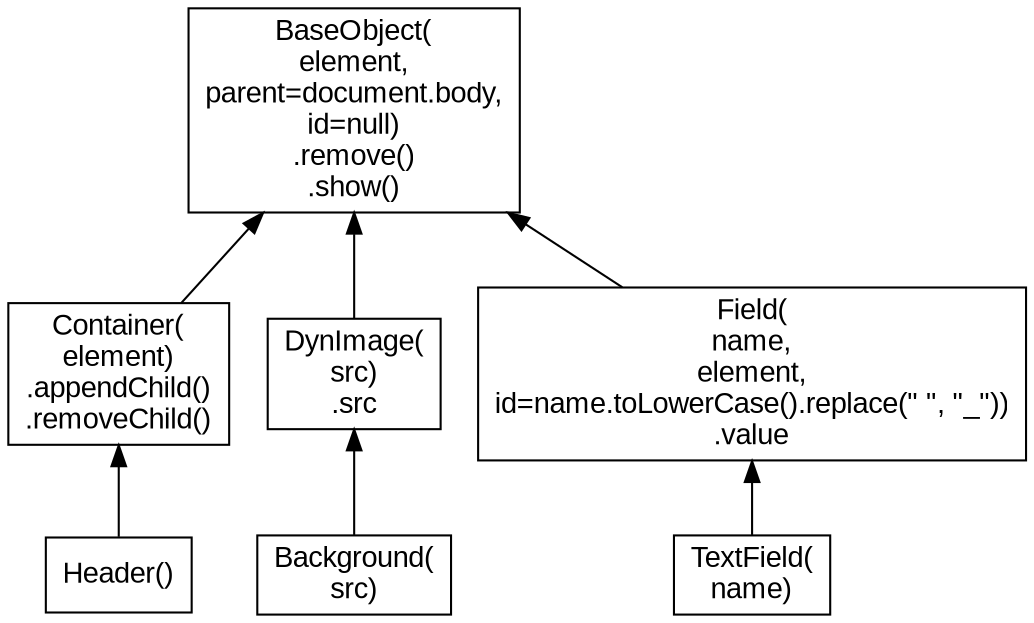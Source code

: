 digraph inheritance {
	rankdir=BT;
	node [shape=box,fontname=Arial];
	BaseObject [label="BaseObject(\nelement,\nparent=document.body,\nid=null)\n.remove()\n.show()"];
	Container [label="Container(\nelement)\n.appendChild()\n.removeChild()"];
	Header [label="Header()"];
	DynImage [label="DynImage(\nsrc)\n.src"];
	Background [label="Background(\nsrc)"];
	Field [label="Field(\nname,\nelement,\nid=name.toLowerCase().replace(\" \", \"_\"))\n.value"];
	TextField [label="TextField(\nname)"];
	Container -> BaseObject;
	Header -> Container;
	DynImage -> BaseObject;
	Background -> DynImage;
	Field -> BaseObject;
	TextField -> Field;
}
